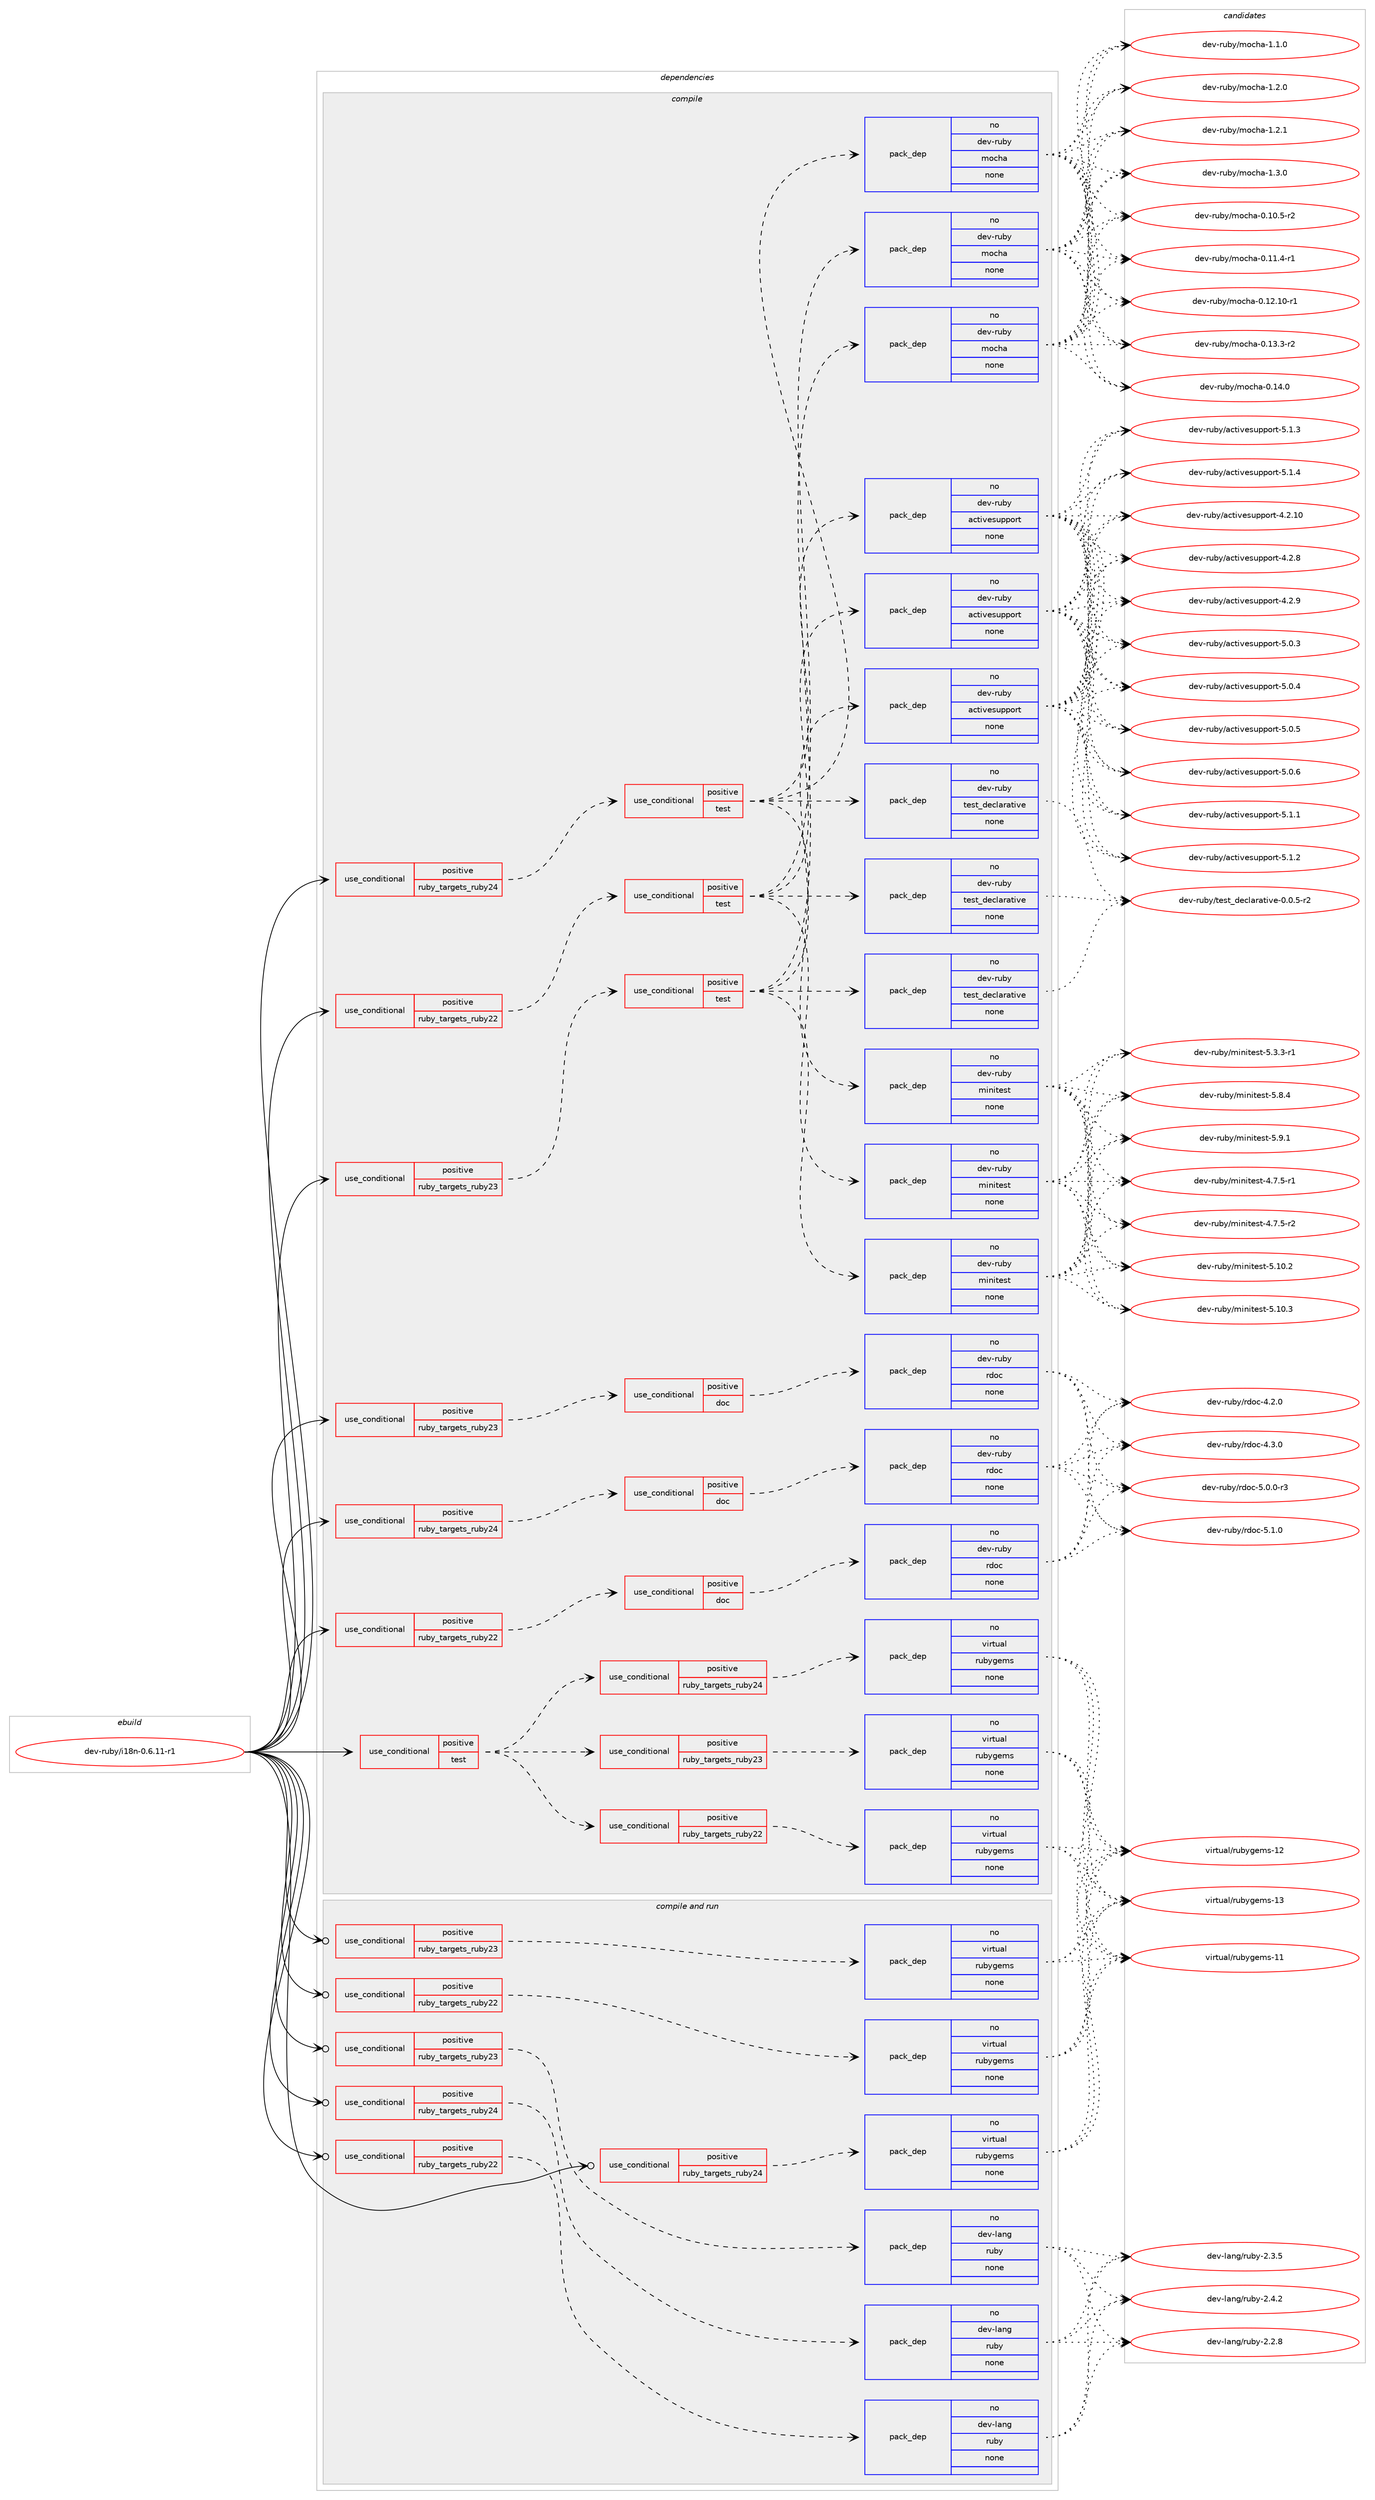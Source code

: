 digraph prolog {

# *************
# Graph options
# *************

newrank=true;
concentrate=true;
compound=true;
graph [rankdir=LR,fontname=Helvetica,fontsize=10,ranksep=1.5];#, ranksep=2.5, nodesep=0.2];
edge  [arrowhead=vee];
node  [fontname=Helvetica,fontsize=10];

# **********
# The ebuild
# **********

subgraph cluster_leftcol {
color=gray;
rank=same;
label=<<i>ebuild</i>>;
id [label="dev-ruby/i18n-0.6.11-r1", color=red, width=4, href="../dev-ruby/i18n-0.6.11-r1.svg"];
}

# ****************
# The dependencies
# ****************

subgraph cluster_midcol {
color=gray;
label=<<i>dependencies</i>>;
subgraph cluster_compile {
fillcolor="#eeeeee";
style=filled;
label=<<i>compile</i>>;
subgraph cond59373 {
dependency243201 [label=<<TABLE BORDER="0" CELLBORDER="1" CELLSPACING="0" CELLPADDING="4"><TR><TD ROWSPAN="3" CELLPADDING="10">use_conditional</TD></TR><TR><TD>positive</TD></TR><TR><TD>ruby_targets_ruby22</TD></TR></TABLE>>, shape=none, color=red];
subgraph cond59374 {
dependency243202 [label=<<TABLE BORDER="0" CELLBORDER="1" CELLSPACING="0" CELLPADDING="4"><TR><TD ROWSPAN="3" CELLPADDING="10">use_conditional</TD></TR><TR><TD>positive</TD></TR><TR><TD>doc</TD></TR></TABLE>>, shape=none, color=red];
subgraph pack179751 {
dependency243203 [label=<<TABLE BORDER="0" CELLBORDER="1" CELLSPACING="0" CELLPADDING="4" WIDTH="220"><TR><TD ROWSPAN="6" CELLPADDING="30">pack_dep</TD></TR><TR><TD WIDTH="110">no</TD></TR><TR><TD>dev-ruby</TD></TR><TR><TD>rdoc</TD></TR><TR><TD>none</TD></TR><TR><TD></TD></TR></TABLE>>, shape=none, color=blue];
}
dependency243202:e -> dependency243203:w [weight=20,style="dashed",arrowhead="vee"];
}
dependency243201:e -> dependency243202:w [weight=20,style="dashed",arrowhead="vee"];
}
id:e -> dependency243201:w [weight=20,style="solid",arrowhead="vee"];
subgraph cond59375 {
dependency243204 [label=<<TABLE BORDER="0" CELLBORDER="1" CELLSPACING="0" CELLPADDING="4"><TR><TD ROWSPAN="3" CELLPADDING="10">use_conditional</TD></TR><TR><TD>positive</TD></TR><TR><TD>ruby_targets_ruby22</TD></TR></TABLE>>, shape=none, color=red];
subgraph cond59376 {
dependency243205 [label=<<TABLE BORDER="0" CELLBORDER="1" CELLSPACING="0" CELLPADDING="4"><TR><TD ROWSPAN="3" CELLPADDING="10">use_conditional</TD></TR><TR><TD>positive</TD></TR><TR><TD>test</TD></TR></TABLE>>, shape=none, color=red];
subgraph pack179752 {
dependency243206 [label=<<TABLE BORDER="0" CELLBORDER="1" CELLSPACING="0" CELLPADDING="4" WIDTH="220"><TR><TD ROWSPAN="6" CELLPADDING="30">pack_dep</TD></TR><TR><TD WIDTH="110">no</TD></TR><TR><TD>dev-ruby</TD></TR><TR><TD>activesupport</TD></TR><TR><TD>none</TD></TR><TR><TD></TD></TR></TABLE>>, shape=none, color=blue];
}
dependency243205:e -> dependency243206:w [weight=20,style="dashed",arrowhead="vee"];
subgraph pack179753 {
dependency243207 [label=<<TABLE BORDER="0" CELLBORDER="1" CELLSPACING="0" CELLPADDING="4" WIDTH="220"><TR><TD ROWSPAN="6" CELLPADDING="30">pack_dep</TD></TR><TR><TD WIDTH="110">no</TD></TR><TR><TD>dev-ruby</TD></TR><TR><TD>mocha</TD></TR><TR><TD>none</TD></TR><TR><TD></TD></TR></TABLE>>, shape=none, color=blue];
}
dependency243205:e -> dependency243207:w [weight=20,style="dashed",arrowhead="vee"];
subgraph pack179754 {
dependency243208 [label=<<TABLE BORDER="0" CELLBORDER="1" CELLSPACING="0" CELLPADDING="4" WIDTH="220"><TR><TD ROWSPAN="6" CELLPADDING="30">pack_dep</TD></TR><TR><TD WIDTH="110">no</TD></TR><TR><TD>dev-ruby</TD></TR><TR><TD>test_declarative</TD></TR><TR><TD>none</TD></TR><TR><TD></TD></TR></TABLE>>, shape=none, color=blue];
}
dependency243205:e -> dependency243208:w [weight=20,style="dashed",arrowhead="vee"];
subgraph pack179755 {
dependency243209 [label=<<TABLE BORDER="0" CELLBORDER="1" CELLSPACING="0" CELLPADDING="4" WIDTH="220"><TR><TD ROWSPAN="6" CELLPADDING="30">pack_dep</TD></TR><TR><TD WIDTH="110">no</TD></TR><TR><TD>dev-ruby</TD></TR><TR><TD>minitest</TD></TR><TR><TD>none</TD></TR><TR><TD></TD></TR></TABLE>>, shape=none, color=blue];
}
dependency243205:e -> dependency243209:w [weight=20,style="dashed",arrowhead="vee"];
}
dependency243204:e -> dependency243205:w [weight=20,style="dashed",arrowhead="vee"];
}
id:e -> dependency243204:w [weight=20,style="solid",arrowhead="vee"];
subgraph cond59377 {
dependency243210 [label=<<TABLE BORDER="0" CELLBORDER="1" CELLSPACING="0" CELLPADDING="4"><TR><TD ROWSPAN="3" CELLPADDING="10">use_conditional</TD></TR><TR><TD>positive</TD></TR><TR><TD>ruby_targets_ruby23</TD></TR></TABLE>>, shape=none, color=red];
subgraph cond59378 {
dependency243211 [label=<<TABLE BORDER="0" CELLBORDER="1" CELLSPACING="0" CELLPADDING="4"><TR><TD ROWSPAN="3" CELLPADDING="10">use_conditional</TD></TR><TR><TD>positive</TD></TR><TR><TD>doc</TD></TR></TABLE>>, shape=none, color=red];
subgraph pack179756 {
dependency243212 [label=<<TABLE BORDER="0" CELLBORDER="1" CELLSPACING="0" CELLPADDING="4" WIDTH="220"><TR><TD ROWSPAN="6" CELLPADDING="30">pack_dep</TD></TR><TR><TD WIDTH="110">no</TD></TR><TR><TD>dev-ruby</TD></TR><TR><TD>rdoc</TD></TR><TR><TD>none</TD></TR><TR><TD></TD></TR></TABLE>>, shape=none, color=blue];
}
dependency243211:e -> dependency243212:w [weight=20,style="dashed",arrowhead="vee"];
}
dependency243210:e -> dependency243211:w [weight=20,style="dashed",arrowhead="vee"];
}
id:e -> dependency243210:w [weight=20,style="solid",arrowhead="vee"];
subgraph cond59379 {
dependency243213 [label=<<TABLE BORDER="0" CELLBORDER="1" CELLSPACING="0" CELLPADDING="4"><TR><TD ROWSPAN="3" CELLPADDING="10">use_conditional</TD></TR><TR><TD>positive</TD></TR><TR><TD>ruby_targets_ruby23</TD></TR></TABLE>>, shape=none, color=red];
subgraph cond59380 {
dependency243214 [label=<<TABLE BORDER="0" CELLBORDER="1" CELLSPACING="0" CELLPADDING="4"><TR><TD ROWSPAN="3" CELLPADDING="10">use_conditional</TD></TR><TR><TD>positive</TD></TR><TR><TD>test</TD></TR></TABLE>>, shape=none, color=red];
subgraph pack179757 {
dependency243215 [label=<<TABLE BORDER="0" CELLBORDER="1" CELLSPACING="0" CELLPADDING="4" WIDTH="220"><TR><TD ROWSPAN="6" CELLPADDING="30">pack_dep</TD></TR><TR><TD WIDTH="110">no</TD></TR><TR><TD>dev-ruby</TD></TR><TR><TD>activesupport</TD></TR><TR><TD>none</TD></TR><TR><TD></TD></TR></TABLE>>, shape=none, color=blue];
}
dependency243214:e -> dependency243215:w [weight=20,style="dashed",arrowhead="vee"];
subgraph pack179758 {
dependency243216 [label=<<TABLE BORDER="0" CELLBORDER="1" CELLSPACING="0" CELLPADDING="4" WIDTH="220"><TR><TD ROWSPAN="6" CELLPADDING="30">pack_dep</TD></TR><TR><TD WIDTH="110">no</TD></TR><TR><TD>dev-ruby</TD></TR><TR><TD>mocha</TD></TR><TR><TD>none</TD></TR><TR><TD></TD></TR></TABLE>>, shape=none, color=blue];
}
dependency243214:e -> dependency243216:w [weight=20,style="dashed",arrowhead="vee"];
subgraph pack179759 {
dependency243217 [label=<<TABLE BORDER="0" CELLBORDER="1" CELLSPACING="0" CELLPADDING="4" WIDTH="220"><TR><TD ROWSPAN="6" CELLPADDING="30">pack_dep</TD></TR><TR><TD WIDTH="110">no</TD></TR><TR><TD>dev-ruby</TD></TR><TR><TD>test_declarative</TD></TR><TR><TD>none</TD></TR><TR><TD></TD></TR></TABLE>>, shape=none, color=blue];
}
dependency243214:e -> dependency243217:w [weight=20,style="dashed",arrowhead="vee"];
subgraph pack179760 {
dependency243218 [label=<<TABLE BORDER="0" CELLBORDER="1" CELLSPACING="0" CELLPADDING="4" WIDTH="220"><TR><TD ROWSPAN="6" CELLPADDING="30">pack_dep</TD></TR><TR><TD WIDTH="110">no</TD></TR><TR><TD>dev-ruby</TD></TR><TR><TD>minitest</TD></TR><TR><TD>none</TD></TR><TR><TD></TD></TR></TABLE>>, shape=none, color=blue];
}
dependency243214:e -> dependency243218:w [weight=20,style="dashed",arrowhead="vee"];
}
dependency243213:e -> dependency243214:w [weight=20,style="dashed",arrowhead="vee"];
}
id:e -> dependency243213:w [weight=20,style="solid",arrowhead="vee"];
subgraph cond59381 {
dependency243219 [label=<<TABLE BORDER="0" CELLBORDER="1" CELLSPACING="0" CELLPADDING="4"><TR><TD ROWSPAN="3" CELLPADDING="10">use_conditional</TD></TR><TR><TD>positive</TD></TR><TR><TD>ruby_targets_ruby24</TD></TR></TABLE>>, shape=none, color=red];
subgraph cond59382 {
dependency243220 [label=<<TABLE BORDER="0" CELLBORDER="1" CELLSPACING="0" CELLPADDING="4"><TR><TD ROWSPAN="3" CELLPADDING="10">use_conditional</TD></TR><TR><TD>positive</TD></TR><TR><TD>doc</TD></TR></TABLE>>, shape=none, color=red];
subgraph pack179761 {
dependency243221 [label=<<TABLE BORDER="0" CELLBORDER="1" CELLSPACING="0" CELLPADDING="4" WIDTH="220"><TR><TD ROWSPAN="6" CELLPADDING="30">pack_dep</TD></TR><TR><TD WIDTH="110">no</TD></TR><TR><TD>dev-ruby</TD></TR><TR><TD>rdoc</TD></TR><TR><TD>none</TD></TR><TR><TD></TD></TR></TABLE>>, shape=none, color=blue];
}
dependency243220:e -> dependency243221:w [weight=20,style="dashed",arrowhead="vee"];
}
dependency243219:e -> dependency243220:w [weight=20,style="dashed",arrowhead="vee"];
}
id:e -> dependency243219:w [weight=20,style="solid",arrowhead="vee"];
subgraph cond59383 {
dependency243222 [label=<<TABLE BORDER="0" CELLBORDER="1" CELLSPACING="0" CELLPADDING="4"><TR><TD ROWSPAN="3" CELLPADDING="10">use_conditional</TD></TR><TR><TD>positive</TD></TR><TR><TD>ruby_targets_ruby24</TD></TR></TABLE>>, shape=none, color=red];
subgraph cond59384 {
dependency243223 [label=<<TABLE BORDER="0" CELLBORDER="1" CELLSPACING="0" CELLPADDING="4"><TR><TD ROWSPAN="3" CELLPADDING="10">use_conditional</TD></TR><TR><TD>positive</TD></TR><TR><TD>test</TD></TR></TABLE>>, shape=none, color=red];
subgraph pack179762 {
dependency243224 [label=<<TABLE BORDER="0" CELLBORDER="1" CELLSPACING="0" CELLPADDING="4" WIDTH="220"><TR><TD ROWSPAN="6" CELLPADDING="30">pack_dep</TD></TR><TR><TD WIDTH="110">no</TD></TR><TR><TD>dev-ruby</TD></TR><TR><TD>activesupport</TD></TR><TR><TD>none</TD></TR><TR><TD></TD></TR></TABLE>>, shape=none, color=blue];
}
dependency243223:e -> dependency243224:w [weight=20,style="dashed",arrowhead="vee"];
subgraph pack179763 {
dependency243225 [label=<<TABLE BORDER="0" CELLBORDER="1" CELLSPACING="0" CELLPADDING="4" WIDTH="220"><TR><TD ROWSPAN="6" CELLPADDING="30">pack_dep</TD></TR><TR><TD WIDTH="110">no</TD></TR><TR><TD>dev-ruby</TD></TR><TR><TD>mocha</TD></TR><TR><TD>none</TD></TR><TR><TD></TD></TR></TABLE>>, shape=none, color=blue];
}
dependency243223:e -> dependency243225:w [weight=20,style="dashed",arrowhead="vee"];
subgraph pack179764 {
dependency243226 [label=<<TABLE BORDER="0" CELLBORDER="1" CELLSPACING="0" CELLPADDING="4" WIDTH="220"><TR><TD ROWSPAN="6" CELLPADDING="30">pack_dep</TD></TR><TR><TD WIDTH="110">no</TD></TR><TR><TD>dev-ruby</TD></TR><TR><TD>test_declarative</TD></TR><TR><TD>none</TD></TR><TR><TD></TD></TR></TABLE>>, shape=none, color=blue];
}
dependency243223:e -> dependency243226:w [weight=20,style="dashed",arrowhead="vee"];
subgraph pack179765 {
dependency243227 [label=<<TABLE BORDER="0" CELLBORDER="1" CELLSPACING="0" CELLPADDING="4" WIDTH="220"><TR><TD ROWSPAN="6" CELLPADDING="30">pack_dep</TD></TR><TR><TD WIDTH="110">no</TD></TR><TR><TD>dev-ruby</TD></TR><TR><TD>minitest</TD></TR><TR><TD>none</TD></TR><TR><TD></TD></TR></TABLE>>, shape=none, color=blue];
}
dependency243223:e -> dependency243227:w [weight=20,style="dashed",arrowhead="vee"];
}
dependency243222:e -> dependency243223:w [weight=20,style="dashed",arrowhead="vee"];
}
id:e -> dependency243222:w [weight=20,style="solid",arrowhead="vee"];
subgraph cond59385 {
dependency243228 [label=<<TABLE BORDER="0" CELLBORDER="1" CELLSPACING="0" CELLPADDING="4"><TR><TD ROWSPAN="3" CELLPADDING="10">use_conditional</TD></TR><TR><TD>positive</TD></TR><TR><TD>test</TD></TR></TABLE>>, shape=none, color=red];
subgraph cond59386 {
dependency243229 [label=<<TABLE BORDER="0" CELLBORDER="1" CELLSPACING="0" CELLPADDING="4"><TR><TD ROWSPAN="3" CELLPADDING="10">use_conditional</TD></TR><TR><TD>positive</TD></TR><TR><TD>ruby_targets_ruby22</TD></TR></TABLE>>, shape=none, color=red];
subgraph pack179766 {
dependency243230 [label=<<TABLE BORDER="0" CELLBORDER="1" CELLSPACING="0" CELLPADDING="4" WIDTH="220"><TR><TD ROWSPAN="6" CELLPADDING="30">pack_dep</TD></TR><TR><TD WIDTH="110">no</TD></TR><TR><TD>virtual</TD></TR><TR><TD>rubygems</TD></TR><TR><TD>none</TD></TR><TR><TD></TD></TR></TABLE>>, shape=none, color=blue];
}
dependency243229:e -> dependency243230:w [weight=20,style="dashed",arrowhead="vee"];
}
dependency243228:e -> dependency243229:w [weight=20,style="dashed",arrowhead="vee"];
subgraph cond59387 {
dependency243231 [label=<<TABLE BORDER="0" CELLBORDER="1" CELLSPACING="0" CELLPADDING="4"><TR><TD ROWSPAN="3" CELLPADDING="10">use_conditional</TD></TR><TR><TD>positive</TD></TR><TR><TD>ruby_targets_ruby23</TD></TR></TABLE>>, shape=none, color=red];
subgraph pack179767 {
dependency243232 [label=<<TABLE BORDER="0" CELLBORDER="1" CELLSPACING="0" CELLPADDING="4" WIDTH="220"><TR><TD ROWSPAN="6" CELLPADDING="30">pack_dep</TD></TR><TR><TD WIDTH="110">no</TD></TR><TR><TD>virtual</TD></TR><TR><TD>rubygems</TD></TR><TR><TD>none</TD></TR><TR><TD></TD></TR></TABLE>>, shape=none, color=blue];
}
dependency243231:e -> dependency243232:w [weight=20,style="dashed",arrowhead="vee"];
}
dependency243228:e -> dependency243231:w [weight=20,style="dashed",arrowhead="vee"];
subgraph cond59388 {
dependency243233 [label=<<TABLE BORDER="0" CELLBORDER="1" CELLSPACING="0" CELLPADDING="4"><TR><TD ROWSPAN="3" CELLPADDING="10">use_conditional</TD></TR><TR><TD>positive</TD></TR><TR><TD>ruby_targets_ruby24</TD></TR></TABLE>>, shape=none, color=red];
subgraph pack179768 {
dependency243234 [label=<<TABLE BORDER="0" CELLBORDER="1" CELLSPACING="0" CELLPADDING="4" WIDTH="220"><TR><TD ROWSPAN="6" CELLPADDING="30">pack_dep</TD></TR><TR><TD WIDTH="110">no</TD></TR><TR><TD>virtual</TD></TR><TR><TD>rubygems</TD></TR><TR><TD>none</TD></TR><TR><TD></TD></TR></TABLE>>, shape=none, color=blue];
}
dependency243233:e -> dependency243234:w [weight=20,style="dashed",arrowhead="vee"];
}
dependency243228:e -> dependency243233:w [weight=20,style="dashed",arrowhead="vee"];
}
id:e -> dependency243228:w [weight=20,style="solid",arrowhead="vee"];
}
subgraph cluster_compileandrun {
fillcolor="#eeeeee";
style=filled;
label=<<i>compile and run</i>>;
subgraph cond59389 {
dependency243235 [label=<<TABLE BORDER="0" CELLBORDER="1" CELLSPACING="0" CELLPADDING="4"><TR><TD ROWSPAN="3" CELLPADDING="10">use_conditional</TD></TR><TR><TD>positive</TD></TR><TR><TD>ruby_targets_ruby22</TD></TR></TABLE>>, shape=none, color=red];
subgraph pack179769 {
dependency243236 [label=<<TABLE BORDER="0" CELLBORDER="1" CELLSPACING="0" CELLPADDING="4" WIDTH="220"><TR><TD ROWSPAN="6" CELLPADDING="30">pack_dep</TD></TR><TR><TD WIDTH="110">no</TD></TR><TR><TD>dev-lang</TD></TR><TR><TD>ruby</TD></TR><TR><TD>none</TD></TR><TR><TD></TD></TR></TABLE>>, shape=none, color=blue];
}
dependency243235:e -> dependency243236:w [weight=20,style="dashed",arrowhead="vee"];
}
id:e -> dependency243235:w [weight=20,style="solid",arrowhead="odotvee"];
subgraph cond59390 {
dependency243237 [label=<<TABLE BORDER="0" CELLBORDER="1" CELLSPACING="0" CELLPADDING="4"><TR><TD ROWSPAN="3" CELLPADDING="10">use_conditional</TD></TR><TR><TD>positive</TD></TR><TR><TD>ruby_targets_ruby22</TD></TR></TABLE>>, shape=none, color=red];
subgraph pack179770 {
dependency243238 [label=<<TABLE BORDER="0" CELLBORDER="1" CELLSPACING="0" CELLPADDING="4" WIDTH="220"><TR><TD ROWSPAN="6" CELLPADDING="30">pack_dep</TD></TR><TR><TD WIDTH="110">no</TD></TR><TR><TD>virtual</TD></TR><TR><TD>rubygems</TD></TR><TR><TD>none</TD></TR><TR><TD></TD></TR></TABLE>>, shape=none, color=blue];
}
dependency243237:e -> dependency243238:w [weight=20,style="dashed",arrowhead="vee"];
}
id:e -> dependency243237:w [weight=20,style="solid",arrowhead="odotvee"];
subgraph cond59391 {
dependency243239 [label=<<TABLE BORDER="0" CELLBORDER="1" CELLSPACING="0" CELLPADDING="4"><TR><TD ROWSPAN="3" CELLPADDING="10">use_conditional</TD></TR><TR><TD>positive</TD></TR><TR><TD>ruby_targets_ruby23</TD></TR></TABLE>>, shape=none, color=red];
subgraph pack179771 {
dependency243240 [label=<<TABLE BORDER="0" CELLBORDER="1" CELLSPACING="0" CELLPADDING="4" WIDTH="220"><TR><TD ROWSPAN="6" CELLPADDING="30">pack_dep</TD></TR><TR><TD WIDTH="110">no</TD></TR><TR><TD>dev-lang</TD></TR><TR><TD>ruby</TD></TR><TR><TD>none</TD></TR><TR><TD></TD></TR></TABLE>>, shape=none, color=blue];
}
dependency243239:e -> dependency243240:w [weight=20,style="dashed",arrowhead="vee"];
}
id:e -> dependency243239:w [weight=20,style="solid",arrowhead="odotvee"];
subgraph cond59392 {
dependency243241 [label=<<TABLE BORDER="0" CELLBORDER="1" CELLSPACING="0" CELLPADDING="4"><TR><TD ROWSPAN="3" CELLPADDING="10">use_conditional</TD></TR><TR><TD>positive</TD></TR><TR><TD>ruby_targets_ruby23</TD></TR></TABLE>>, shape=none, color=red];
subgraph pack179772 {
dependency243242 [label=<<TABLE BORDER="0" CELLBORDER="1" CELLSPACING="0" CELLPADDING="4" WIDTH="220"><TR><TD ROWSPAN="6" CELLPADDING="30">pack_dep</TD></TR><TR><TD WIDTH="110">no</TD></TR><TR><TD>virtual</TD></TR><TR><TD>rubygems</TD></TR><TR><TD>none</TD></TR><TR><TD></TD></TR></TABLE>>, shape=none, color=blue];
}
dependency243241:e -> dependency243242:w [weight=20,style="dashed",arrowhead="vee"];
}
id:e -> dependency243241:w [weight=20,style="solid",arrowhead="odotvee"];
subgraph cond59393 {
dependency243243 [label=<<TABLE BORDER="0" CELLBORDER="1" CELLSPACING="0" CELLPADDING="4"><TR><TD ROWSPAN="3" CELLPADDING="10">use_conditional</TD></TR><TR><TD>positive</TD></TR><TR><TD>ruby_targets_ruby24</TD></TR></TABLE>>, shape=none, color=red];
subgraph pack179773 {
dependency243244 [label=<<TABLE BORDER="0" CELLBORDER="1" CELLSPACING="0" CELLPADDING="4" WIDTH="220"><TR><TD ROWSPAN="6" CELLPADDING="30">pack_dep</TD></TR><TR><TD WIDTH="110">no</TD></TR><TR><TD>dev-lang</TD></TR><TR><TD>ruby</TD></TR><TR><TD>none</TD></TR><TR><TD></TD></TR></TABLE>>, shape=none, color=blue];
}
dependency243243:e -> dependency243244:w [weight=20,style="dashed",arrowhead="vee"];
}
id:e -> dependency243243:w [weight=20,style="solid",arrowhead="odotvee"];
subgraph cond59394 {
dependency243245 [label=<<TABLE BORDER="0" CELLBORDER="1" CELLSPACING="0" CELLPADDING="4"><TR><TD ROWSPAN="3" CELLPADDING="10">use_conditional</TD></TR><TR><TD>positive</TD></TR><TR><TD>ruby_targets_ruby24</TD></TR></TABLE>>, shape=none, color=red];
subgraph pack179774 {
dependency243246 [label=<<TABLE BORDER="0" CELLBORDER="1" CELLSPACING="0" CELLPADDING="4" WIDTH="220"><TR><TD ROWSPAN="6" CELLPADDING="30">pack_dep</TD></TR><TR><TD WIDTH="110">no</TD></TR><TR><TD>virtual</TD></TR><TR><TD>rubygems</TD></TR><TR><TD>none</TD></TR><TR><TD></TD></TR></TABLE>>, shape=none, color=blue];
}
dependency243245:e -> dependency243246:w [weight=20,style="dashed",arrowhead="vee"];
}
id:e -> dependency243245:w [weight=20,style="solid",arrowhead="odotvee"];
}
subgraph cluster_run {
fillcolor="#eeeeee";
style=filled;
label=<<i>run</i>>;
}
}

# **************
# The candidates
# **************

subgraph cluster_choices {
rank=same;
color=gray;
label=<<i>candidates</i>>;

subgraph choice179751 {
color=black;
nodesep=1;
choice10010111845114117981214711410011199455246504648 [label="dev-ruby/rdoc-4.2.0", color=red, width=4,href="../dev-ruby/rdoc-4.2.0.svg"];
choice10010111845114117981214711410011199455246514648 [label="dev-ruby/rdoc-4.3.0", color=red, width=4,href="../dev-ruby/rdoc-4.3.0.svg"];
choice100101118451141179812147114100111994553464846484511451 [label="dev-ruby/rdoc-5.0.0-r3", color=red, width=4,href="../dev-ruby/rdoc-5.0.0-r3.svg"];
choice10010111845114117981214711410011199455346494648 [label="dev-ruby/rdoc-5.1.0", color=red, width=4,href="../dev-ruby/rdoc-5.1.0.svg"];
dependency243203:e -> choice10010111845114117981214711410011199455246504648:w [style=dotted,weight="100"];
dependency243203:e -> choice10010111845114117981214711410011199455246514648:w [style=dotted,weight="100"];
dependency243203:e -> choice100101118451141179812147114100111994553464846484511451:w [style=dotted,weight="100"];
dependency243203:e -> choice10010111845114117981214711410011199455346494648:w [style=dotted,weight="100"];
}
subgraph choice179752 {
color=black;
nodesep=1;
choice100101118451141179812147979911610511810111511711211211111411645524650464948 [label="dev-ruby/activesupport-4.2.10", color=red, width=4,href="../dev-ruby/activesupport-4.2.10.svg"];
choice1001011184511411798121479799116105118101115117112112111114116455246504656 [label="dev-ruby/activesupport-4.2.8", color=red, width=4,href="../dev-ruby/activesupport-4.2.8.svg"];
choice1001011184511411798121479799116105118101115117112112111114116455246504657 [label="dev-ruby/activesupport-4.2.9", color=red, width=4,href="../dev-ruby/activesupport-4.2.9.svg"];
choice1001011184511411798121479799116105118101115117112112111114116455346484651 [label="dev-ruby/activesupport-5.0.3", color=red, width=4,href="../dev-ruby/activesupport-5.0.3.svg"];
choice1001011184511411798121479799116105118101115117112112111114116455346484652 [label="dev-ruby/activesupport-5.0.4", color=red, width=4,href="../dev-ruby/activesupport-5.0.4.svg"];
choice1001011184511411798121479799116105118101115117112112111114116455346484653 [label="dev-ruby/activesupport-5.0.5", color=red, width=4,href="../dev-ruby/activesupport-5.0.5.svg"];
choice1001011184511411798121479799116105118101115117112112111114116455346484654 [label="dev-ruby/activesupport-5.0.6", color=red, width=4,href="../dev-ruby/activesupport-5.0.6.svg"];
choice1001011184511411798121479799116105118101115117112112111114116455346494649 [label="dev-ruby/activesupport-5.1.1", color=red, width=4,href="../dev-ruby/activesupport-5.1.1.svg"];
choice1001011184511411798121479799116105118101115117112112111114116455346494650 [label="dev-ruby/activesupport-5.1.2", color=red, width=4,href="../dev-ruby/activesupport-5.1.2.svg"];
choice1001011184511411798121479799116105118101115117112112111114116455346494651 [label="dev-ruby/activesupport-5.1.3", color=red, width=4,href="../dev-ruby/activesupport-5.1.3.svg"];
choice1001011184511411798121479799116105118101115117112112111114116455346494652 [label="dev-ruby/activesupport-5.1.4", color=red, width=4,href="../dev-ruby/activesupport-5.1.4.svg"];
dependency243206:e -> choice100101118451141179812147979911610511810111511711211211111411645524650464948:w [style=dotted,weight="100"];
dependency243206:e -> choice1001011184511411798121479799116105118101115117112112111114116455246504656:w [style=dotted,weight="100"];
dependency243206:e -> choice1001011184511411798121479799116105118101115117112112111114116455246504657:w [style=dotted,weight="100"];
dependency243206:e -> choice1001011184511411798121479799116105118101115117112112111114116455346484651:w [style=dotted,weight="100"];
dependency243206:e -> choice1001011184511411798121479799116105118101115117112112111114116455346484652:w [style=dotted,weight="100"];
dependency243206:e -> choice1001011184511411798121479799116105118101115117112112111114116455346484653:w [style=dotted,weight="100"];
dependency243206:e -> choice1001011184511411798121479799116105118101115117112112111114116455346484654:w [style=dotted,weight="100"];
dependency243206:e -> choice1001011184511411798121479799116105118101115117112112111114116455346494649:w [style=dotted,weight="100"];
dependency243206:e -> choice1001011184511411798121479799116105118101115117112112111114116455346494650:w [style=dotted,weight="100"];
dependency243206:e -> choice1001011184511411798121479799116105118101115117112112111114116455346494651:w [style=dotted,weight="100"];
dependency243206:e -> choice1001011184511411798121479799116105118101115117112112111114116455346494652:w [style=dotted,weight="100"];
}
subgraph choice179753 {
color=black;
nodesep=1;
choice1001011184511411798121471091119910497454846494846534511450 [label="dev-ruby/mocha-0.10.5-r2", color=red, width=4,href="../dev-ruby/mocha-0.10.5-r2.svg"];
choice1001011184511411798121471091119910497454846494946524511449 [label="dev-ruby/mocha-0.11.4-r1", color=red, width=4,href="../dev-ruby/mocha-0.11.4-r1.svg"];
choice100101118451141179812147109111991049745484649504649484511449 [label="dev-ruby/mocha-0.12.10-r1", color=red, width=4,href="../dev-ruby/mocha-0.12.10-r1.svg"];
choice1001011184511411798121471091119910497454846495146514511450 [label="dev-ruby/mocha-0.13.3-r2", color=red, width=4,href="../dev-ruby/mocha-0.13.3-r2.svg"];
choice100101118451141179812147109111991049745484649524648 [label="dev-ruby/mocha-0.14.0", color=red, width=4,href="../dev-ruby/mocha-0.14.0.svg"];
choice1001011184511411798121471091119910497454946494648 [label="dev-ruby/mocha-1.1.0", color=red, width=4,href="../dev-ruby/mocha-1.1.0.svg"];
choice1001011184511411798121471091119910497454946504648 [label="dev-ruby/mocha-1.2.0", color=red, width=4,href="../dev-ruby/mocha-1.2.0.svg"];
choice1001011184511411798121471091119910497454946504649 [label="dev-ruby/mocha-1.2.1", color=red, width=4,href="../dev-ruby/mocha-1.2.1.svg"];
choice1001011184511411798121471091119910497454946514648 [label="dev-ruby/mocha-1.3.0", color=red, width=4,href="../dev-ruby/mocha-1.3.0.svg"];
dependency243207:e -> choice1001011184511411798121471091119910497454846494846534511450:w [style=dotted,weight="100"];
dependency243207:e -> choice1001011184511411798121471091119910497454846494946524511449:w [style=dotted,weight="100"];
dependency243207:e -> choice100101118451141179812147109111991049745484649504649484511449:w [style=dotted,weight="100"];
dependency243207:e -> choice1001011184511411798121471091119910497454846495146514511450:w [style=dotted,weight="100"];
dependency243207:e -> choice100101118451141179812147109111991049745484649524648:w [style=dotted,weight="100"];
dependency243207:e -> choice1001011184511411798121471091119910497454946494648:w [style=dotted,weight="100"];
dependency243207:e -> choice1001011184511411798121471091119910497454946504648:w [style=dotted,weight="100"];
dependency243207:e -> choice1001011184511411798121471091119910497454946504649:w [style=dotted,weight="100"];
dependency243207:e -> choice1001011184511411798121471091119910497454946514648:w [style=dotted,weight="100"];
}
subgraph choice179754 {
color=black;
nodesep=1;
choice100101118451141179812147116101115116951001019910897114971161051181014548464846534511450 [label="dev-ruby/test_declarative-0.0.5-r2", color=red, width=4,href="../dev-ruby/test_declarative-0.0.5-r2.svg"];
dependency243208:e -> choice100101118451141179812147116101115116951001019910897114971161051181014548464846534511450:w [style=dotted,weight="100"];
}
subgraph choice179755 {
color=black;
nodesep=1;
choice1001011184511411798121471091051101051161011151164552465546534511449 [label="dev-ruby/minitest-4.7.5-r1", color=red, width=4,href="../dev-ruby/minitest-4.7.5-r1.svg"];
choice1001011184511411798121471091051101051161011151164552465546534511450 [label="dev-ruby/minitest-4.7.5-r2", color=red, width=4,href="../dev-ruby/minitest-4.7.5-r2.svg"];
choice10010111845114117981214710910511010511610111511645534649484650 [label="dev-ruby/minitest-5.10.2", color=red, width=4,href="../dev-ruby/minitest-5.10.2.svg"];
choice10010111845114117981214710910511010511610111511645534649484651 [label="dev-ruby/minitest-5.10.3", color=red, width=4,href="../dev-ruby/minitest-5.10.3.svg"];
choice1001011184511411798121471091051101051161011151164553465146514511449 [label="dev-ruby/minitest-5.3.3-r1", color=red, width=4,href="../dev-ruby/minitest-5.3.3-r1.svg"];
choice100101118451141179812147109105110105116101115116455346564652 [label="dev-ruby/minitest-5.8.4", color=red, width=4,href="../dev-ruby/minitest-5.8.4.svg"];
choice100101118451141179812147109105110105116101115116455346574649 [label="dev-ruby/minitest-5.9.1", color=red, width=4,href="../dev-ruby/minitest-5.9.1.svg"];
dependency243209:e -> choice1001011184511411798121471091051101051161011151164552465546534511449:w [style=dotted,weight="100"];
dependency243209:e -> choice1001011184511411798121471091051101051161011151164552465546534511450:w [style=dotted,weight="100"];
dependency243209:e -> choice10010111845114117981214710910511010511610111511645534649484650:w [style=dotted,weight="100"];
dependency243209:e -> choice10010111845114117981214710910511010511610111511645534649484651:w [style=dotted,weight="100"];
dependency243209:e -> choice1001011184511411798121471091051101051161011151164553465146514511449:w [style=dotted,weight="100"];
dependency243209:e -> choice100101118451141179812147109105110105116101115116455346564652:w [style=dotted,weight="100"];
dependency243209:e -> choice100101118451141179812147109105110105116101115116455346574649:w [style=dotted,weight="100"];
}
subgraph choice179756 {
color=black;
nodesep=1;
choice10010111845114117981214711410011199455246504648 [label="dev-ruby/rdoc-4.2.0", color=red, width=4,href="../dev-ruby/rdoc-4.2.0.svg"];
choice10010111845114117981214711410011199455246514648 [label="dev-ruby/rdoc-4.3.0", color=red, width=4,href="../dev-ruby/rdoc-4.3.0.svg"];
choice100101118451141179812147114100111994553464846484511451 [label="dev-ruby/rdoc-5.0.0-r3", color=red, width=4,href="../dev-ruby/rdoc-5.0.0-r3.svg"];
choice10010111845114117981214711410011199455346494648 [label="dev-ruby/rdoc-5.1.0", color=red, width=4,href="../dev-ruby/rdoc-5.1.0.svg"];
dependency243212:e -> choice10010111845114117981214711410011199455246504648:w [style=dotted,weight="100"];
dependency243212:e -> choice10010111845114117981214711410011199455246514648:w [style=dotted,weight="100"];
dependency243212:e -> choice100101118451141179812147114100111994553464846484511451:w [style=dotted,weight="100"];
dependency243212:e -> choice10010111845114117981214711410011199455346494648:w [style=dotted,weight="100"];
}
subgraph choice179757 {
color=black;
nodesep=1;
choice100101118451141179812147979911610511810111511711211211111411645524650464948 [label="dev-ruby/activesupport-4.2.10", color=red, width=4,href="../dev-ruby/activesupport-4.2.10.svg"];
choice1001011184511411798121479799116105118101115117112112111114116455246504656 [label="dev-ruby/activesupport-4.2.8", color=red, width=4,href="../dev-ruby/activesupport-4.2.8.svg"];
choice1001011184511411798121479799116105118101115117112112111114116455246504657 [label="dev-ruby/activesupport-4.2.9", color=red, width=4,href="../dev-ruby/activesupport-4.2.9.svg"];
choice1001011184511411798121479799116105118101115117112112111114116455346484651 [label="dev-ruby/activesupport-5.0.3", color=red, width=4,href="../dev-ruby/activesupport-5.0.3.svg"];
choice1001011184511411798121479799116105118101115117112112111114116455346484652 [label="dev-ruby/activesupport-5.0.4", color=red, width=4,href="../dev-ruby/activesupport-5.0.4.svg"];
choice1001011184511411798121479799116105118101115117112112111114116455346484653 [label="dev-ruby/activesupport-5.0.5", color=red, width=4,href="../dev-ruby/activesupport-5.0.5.svg"];
choice1001011184511411798121479799116105118101115117112112111114116455346484654 [label="dev-ruby/activesupport-5.0.6", color=red, width=4,href="../dev-ruby/activesupport-5.0.6.svg"];
choice1001011184511411798121479799116105118101115117112112111114116455346494649 [label="dev-ruby/activesupport-5.1.1", color=red, width=4,href="../dev-ruby/activesupport-5.1.1.svg"];
choice1001011184511411798121479799116105118101115117112112111114116455346494650 [label="dev-ruby/activesupport-5.1.2", color=red, width=4,href="../dev-ruby/activesupport-5.1.2.svg"];
choice1001011184511411798121479799116105118101115117112112111114116455346494651 [label="dev-ruby/activesupport-5.1.3", color=red, width=4,href="../dev-ruby/activesupport-5.1.3.svg"];
choice1001011184511411798121479799116105118101115117112112111114116455346494652 [label="dev-ruby/activesupport-5.1.4", color=red, width=4,href="../dev-ruby/activesupport-5.1.4.svg"];
dependency243215:e -> choice100101118451141179812147979911610511810111511711211211111411645524650464948:w [style=dotted,weight="100"];
dependency243215:e -> choice1001011184511411798121479799116105118101115117112112111114116455246504656:w [style=dotted,weight="100"];
dependency243215:e -> choice1001011184511411798121479799116105118101115117112112111114116455246504657:w [style=dotted,weight="100"];
dependency243215:e -> choice1001011184511411798121479799116105118101115117112112111114116455346484651:w [style=dotted,weight="100"];
dependency243215:e -> choice1001011184511411798121479799116105118101115117112112111114116455346484652:w [style=dotted,weight="100"];
dependency243215:e -> choice1001011184511411798121479799116105118101115117112112111114116455346484653:w [style=dotted,weight="100"];
dependency243215:e -> choice1001011184511411798121479799116105118101115117112112111114116455346484654:w [style=dotted,weight="100"];
dependency243215:e -> choice1001011184511411798121479799116105118101115117112112111114116455346494649:w [style=dotted,weight="100"];
dependency243215:e -> choice1001011184511411798121479799116105118101115117112112111114116455346494650:w [style=dotted,weight="100"];
dependency243215:e -> choice1001011184511411798121479799116105118101115117112112111114116455346494651:w [style=dotted,weight="100"];
dependency243215:e -> choice1001011184511411798121479799116105118101115117112112111114116455346494652:w [style=dotted,weight="100"];
}
subgraph choice179758 {
color=black;
nodesep=1;
choice1001011184511411798121471091119910497454846494846534511450 [label="dev-ruby/mocha-0.10.5-r2", color=red, width=4,href="../dev-ruby/mocha-0.10.5-r2.svg"];
choice1001011184511411798121471091119910497454846494946524511449 [label="dev-ruby/mocha-0.11.4-r1", color=red, width=4,href="../dev-ruby/mocha-0.11.4-r1.svg"];
choice100101118451141179812147109111991049745484649504649484511449 [label="dev-ruby/mocha-0.12.10-r1", color=red, width=4,href="../dev-ruby/mocha-0.12.10-r1.svg"];
choice1001011184511411798121471091119910497454846495146514511450 [label="dev-ruby/mocha-0.13.3-r2", color=red, width=4,href="../dev-ruby/mocha-0.13.3-r2.svg"];
choice100101118451141179812147109111991049745484649524648 [label="dev-ruby/mocha-0.14.0", color=red, width=4,href="../dev-ruby/mocha-0.14.0.svg"];
choice1001011184511411798121471091119910497454946494648 [label="dev-ruby/mocha-1.1.0", color=red, width=4,href="../dev-ruby/mocha-1.1.0.svg"];
choice1001011184511411798121471091119910497454946504648 [label="dev-ruby/mocha-1.2.0", color=red, width=4,href="../dev-ruby/mocha-1.2.0.svg"];
choice1001011184511411798121471091119910497454946504649 [label="dev-ruby/mocha-1.2.1", color=red, width=4,href="../dev-ruby/mocha-1.2.1.svg"];
choice1001011184511411798121471091119910497454946514648 [label="dev-ruby/mocha-1.3.0", color=red, width=4,href="../dev-ruby/mocha-1.3.0.svg"];
dependency243216:e -> choice1001011184511411798121471091119910497454846494846534511450:w [style=dotted,weight="100"];
dependency243216:e -> choice1001011184511411798121471091119910497454846494946524511449:w [style=dotted,weight="100"];
dependency243216:e -> choice100101118451141179812147109111991049745484649504649484511449:w [style=dotted,weight="100"];
dependency243216:e -> choice1001011184511411798121471091119910497454846495146514511450:w [style=dotted,weight="100"];
dependency243216:e -> choice100101118451141179812147109111991049745484649524648:w [style=dotted,weight="100"];
dependency243216:e -> choice1001011184511411798121471091119910497454946494648:w [style=dotted,weight="100"];
dependency243216:e -> choice1001011184511411798121471091119910497454946504648:w [style=dotted,weight="100"];
dependency243216:e -> choice1001011184511411798121471091119910497454946504649:w [style=dotted,weight="100"];
dependency243216:e -> choice1001011184511411798121471091119910497454946514648:w [style=dotted,weight="100"];
}
subgraph choice179759 {
color=black;
nodesep=1;
choice100101118451141179812147116101115116951001019910897114971161051181014548464846534511450 [label="dev-ruby/test_declarative-0.0.5-r2", color=red, width=4,href="../dev-ruby/test_declarative-0.0.5-r2.svg"];
dependency243217:e -> choice100101118451141179812147116101115116951001019910897114971161051181014548464846534511450:w [style=dotted,weight="100"];
}
subgraph choice179760 {
color=black;
nodesep=1;
choice1001011184511411798121471091051101051161011151164552465546534511449 [label="dev-ruby/minitest-4.7.5-r1", color=red, width=4,href="../dev-ruby/minitest-4.7.5-r1.svg"];
choice1001011184511411798121471091051101051161011151164552465546534511450 [label="dev-ruby/minitest-4.7.5-r2", color=red, width=4,href="../dev-ruby/minitest-4.7.5-r2.svg"];
choice10010111845114117981214710910511010511610111511645534649484650 [label="dev-ruby/minitest-5.10.2", color=red, width=4,href="../dev-ruby/minitest-5.10.2.svg"];
choice10010111845114117981214710910511010511610111511645534649484651 [label="dev-ruby/minitest-5.10.3", color=red, width=4,href="../dev-ruby/minitest-5.10.3.svg"];
choice1001011184511411798121471091051101051161011151164553465146514511449 [label="dev-ruby/minitest-5.3.3-r1", color=red, width=4,href="../dev-ruby/minitest-5.3.3-r1.svg"];
choice100101118451141179812147109105110105116101115116455346564652 [label="dev-ruby/minitest-5.8.4", color=red, width=4,href="../dev-ruby/minitest-5.8.4.svg"];
choice100101118451141179812147109105110105116101115116455346574649 [label="dev-ruby/minitest-5.9.1", color=red, width=4,href="../dev-ruby/minitest-5.9.1.svg"];
dependency243218:e -> choice1001011184511411798121471091051101051161011151164552465546534511449:w [style=dotted,weight="100"];
dependency243218:e -> choice1001011184511411798121471091051101051161011151164552465546534511450:w [style=dotted,weight="100"];
dependency243218:e -> choice10010111845114117981214710910511010511610111511645534649484650:w [style=dotted,weight="100"];
dependency243218:e -> choice10010111845114117981214710910511010511610111511645534649484651:w [style=dotted,weight="100"];
dependency243218:e -> choice1001011184511411798121471091051101051161011151164553465146514511449:w [style=dotted,weight="100"];
dependency243218:e -> choice100101118451141179812147109105110105116101115116455346564652:w [style=dotted,weight="100"];
dependency243218:e -> choice100101118451141179812147109105110105116101115116455346574649:w [style=dotted,weight="100"];
}
subgraph choice179761 {
color=black;
nodesep=1;
choice10010111845114117981214711410011199455246504648 [label="dev-ruby/rdoc-4.2.0", color=red, width=4,href="../dev-ruby/rdoc-4.2.0.svg"];
choice10010111845114117981214711410011199455246514648 [label="dev-ruby/rdoc-4.3.0", color=red, width=4,href="../dev-ruby/rdoc-4.3.0.svg"];
choice100101118451141179812147114100111994553464846484511451 [label="dev-ruby/rdoc-5.0.0-r3", color=red, width=4,href="../dev-ruby/rdoc-5.0.0-r3.svg"];
choice10010111845114117981214711410011199455346494648 [label="dev-ruby/rdoc-5.1.0", color=red, width=4,href="../dev-ruby/rdoc-5.1.0.svg"];
dependency243221:e -> choice10010111845114117981214711410011199455246504648:w [style=dotted,weight="100"];
dependency243221:e -> choice10010111845114117981214711410011199455246514648:w [style=dotted,weight="100"];
dependency243221:e -> choice100101118451141179812147114100111994553464846484511451:w [style=dotted,weight="100"];
dependency243221:e -> choice10010111845114117981214711410011199455346494648:w [style=dotted,weight="100"];
}
subgraph choice179762 {
color=black;
nodesep=1;
choice100101118451141179812147979911610511810111511711211211111411645524650464948 [label="dev-ruby/activesupport-4.2.10", color=red, width=4,href="../dev-ruby/activesupport-4.2.10.svg"];
choice1001011184511411798121479799116105118101115117112112111114116455246504656 [label="dev-ruby/activesupport-4.2.8", color=red, width=4,href="../dev-ruby/activesupport-4.2.8.svg"];
choice1001011184511411798121479799116105118101115117112112111114116455246504657 [label="dev-ruby/activesupport-4.2.9", color=red, width=4,href="../dev-ruby/activesupport-4.2.9.svg"];
choice1001011184511411798121479799116105118101115117112112111114116455346484651 [label="dev-ruby/activesupport-5.0.3", color=red, width=4,href="../dev-ruby/activesupport-5.0.3.svg"];
choice1001011184511411798121479799116105118101115117112112111114116455346484652 [label="dev-ruby/activesupport-5.0.4", color=red, width=4,href="../dev-ruby/activesupport-5.0.4.svg"];
choice1001011184511411798121479799116105118101115117112112111114116455346484653 [label="dev-ruby/activesupport-5.0.5", color=red, width=4,href="../dev-ruby/activesupport-5.0.5.svg"];
choice1001011184511411798121479799116105118101115117112112111114116455346484654 [label="dev-ruby/activesupport-5.0.6", color=red, width=4,href="../dev-ruby/activesupport-5.0.6.svg"];
choice1001011184511411798121479799116105118101115117112112111114116455346494649 [label="dev-ruby/activesupport-5.1.1", color=red, width=4,href="../dev-ruby/activesupport-5.1.1.svg"];
choice1001011184511411798121479799116105118101115117112112111114116455346494650 [label="dev-ruby/activesupport-5.1.2", color=red, width=4,href="../dev-ruby/activesupport-5.1.2.svg"];
choice1001011184511411798121479799116105118101115117112112111114116455346494651 [label="dev-ruby/activesupport-5.1.3", color=red, width=4,href="../dev-ruby/activesupport-5.1.3.svg"];
choice1001011184511411798121479799116105118101115117112112111114116455346494652 [label="dev-ruby/activesupport-5.1.4", color=red, width=4,href="../dev-ruby/activesupport-5.1.4.svg"];
dependency243224:e -> choice100101118451141179812147979911610511810111511711211211111411645524650464948:w [style=dotted,weight="100"];
dependency243224:e -> choice1001011184511411798121479799116105118101115117112112111114116455246504656:w [style=dotted,weight="100"];
dependency243224:e -> choice1001011184511411798121479799116105118101115117112112111114116455246504657:w [style=dotted,weight="100"];
dependency243224:e -> choice1001011184511411798121479799116105118101115117112112111114116455346484651:w [style=dotted,weight="100"];
dependency243224:e -> choice1001011184511411798121479799116105118101115117112112111114116455346484652:w [style=dotted,weight="100"];
dependency243224:e -> choice1001011184511411798121479799116105118101115117112112111114116455346484653:w [style=dotted,weight="100"];
dependency243224:e -> choice1001011184511411798121479799116105118101115117112112111114116455346484654:w [style=dotted,weight="100"];
dependency243224:e -> choice1001011184511411798121479799116105118101115117112112111114116455346494649:w [style=dotted,weight="100"];
dependency243224:e -> choice1001011184511411798121479799116105118101115117112112111114116455346494650:w [style=dotted,weight="100"];
dependency243224:e -> choice1001011184511411798121479799116105118101115117112112111114116455346494651:w [style=dotted,weight="100"];
dependency243224:e -> choice1001011184511411798121479799116105118101115117112112111114116455346494652:w [style=dotted,weight="100"];
}
subgraph choice179763 {
color=black;
nodesep=1;
choice1001011184511411798121471091119910497454846494846534511450 [label="dev-ruby/mocha-0.10.5-r2", color=red, width=4,href="../dev-ruby/mocha-0.10.5-r2.svg"];
choice1001011184511411798121471091119910497454846494946524511449 [label="dev-ruby/mocha-0.11.4-r1", color=red, width=4,href="../dev-ruby/mocha-0.11.4-r1.svg"];
choice100101118451141179812147109111991049745484649504649484511449 [label="dev-ruby/mocha-0.12.10-r1", color=red, width=4,href="../dev-ruby/mocha-0.12.10-r1.svg"];
choice1001011184511411798121471091119910497454846495146514511450 [label="dev-ruby/mocha-0.13.3-r2", color=red, width=4,href="../dev-ruby/mocha-0.13.3-r2.svg"];
choice100101118451141179812147109111991049745484649524648 [label="dev-ruby/mocha-0.14.0", color=red, width=4,href="../dev-ruby/mocha-0.14.0.svg"];
choice1001011184511411798121471091119910497454946494648 [label="dev-ruby/mocha-1.1.0", color=red, width=4,href="../dev-ruby/mocha-1.1.0.svg"];
choice1001011184511411798121471091119910497454946504648 [label="dev-ruby/mocha-1.2.0", color=red, width=4,href="../dev-ruby/mocha-1.2.0.svg"];
choice1001011184511411798121471091119910497454946504649 [label="dev-ruby/mocha-1.2.1", color=red, width=4,href="../dev-ruby/mocha-1.2.1.svg"];
choice1001011184511411798121471091119910497454946514648 [label="dev-ruby/mocha-1.3.0", color=red, width=4,href="../dev-ruby/mocha-1.3.0.svg"];
dependency243225:e -> choice1001011184511411798121471091119910497454846494846534511450:w [style=dotted,weight="100"];
dependency243225:e -> choice1001011184511411798121471091119910497454846494946524511449:w [style=dotted,weight="100"];
dependency243225:e -> choice100101118451141179812147109111991049745484649504649484511449:w [style=dotted,weight="100"];
dependency243225:e -> choice1001011184511411798121471091119910497454846495146514511450:w [style=dotted,weight="100"];
dependency243225:e -> choice100101118451141179812147109111991049745484649524648:w [style=dotted,weight="100"];
dependency243225:e -> choice1001011184511411798121471091119910497454946494648:w [style=dotted,weight="100"];
dependency243225:e -> choice1001011184511411798121471091119910497454946504648:w [style=dotted,weight="100"];
dependency243225:e -> choice1001011184511411798121471091119910497454946504649:w [style=dotted,weight="100"];
dependency243225:e -> choice1001011184511411798121471091119910497454946514648:w [style=dotted,weight="100"];
}
subgraph choice179764 {
color=black;
nodesep=1;
choice100101118451141179812147116101115116951001019910897114971161051181014548464846534511450 [label="dev-ruby/test_declarative-0.0.5-r2", color=red, width=4,href="../dev-ruby/test_declarative-0.0.5-r2.svg"];
dependency243226:e -> choice100101118451141179812147116101115116951001019910897114971161051181014548464846534511450:w [style=dotted,weight="100"];
}
subgraph choice179765 {
color=black;
nodesep=1;
choice1001011184511411798121471091051101051161011151164552465546534511449 [label="dev-ruby/minitest-4.7.5-r1", color=red, width=4,href="../dev-ruby/minitest-4.7.5-r1.svg"];
choice1001011184511411798121471091051101051161011151164552465546534511450 [label="dev-ruby/minitest-4.7.5-r2", color=red, width=4,href="../dev-ruby/minitest-4.7.5-r2.svg"];
choice10010111845114117981214710910511010511610111511645534649484650 [label="dev-ruby/minitest-5.10.2", color=red, width=4,href="../dev-ruby/minitest-5.10.2.svg"];
choice10010111845114117981214710910511010511610111511645534649484651 [label="dev-ruby/minitest-5.10.3", color=red, width=4,href="../dev-ruby/minitest-5.10.3.svg"];
choice1001011184511411798121471091051101051161011151164553465146514511449 [label="dev-ruby/minitest-5.3.3-r1", color=red, width=4,href="../dev-ruby/minitest-5.3.3-r1.svg"];
choice100101118451141179812147109105110105116101115116455346564652 [label="dev-ruby/minitest-5.8.4", color=red, width=4,href="../dev-ruby/minitest-5.8.4.svg"];
choice100101118451141179812147109105110105116101115116455346574649 [label="dev-ruby/minitest-5.9.1", color=red, width=4,href="../dev-ruby/minitest-5.9.1.svg"];
dependency243227:e -> choice1001011184511411798121471091051101051161011151164552465546534511449:w [style=dotted,weight="100"];
dependency243227:e -> choice1001011184511411798121471091051101051161011151164552465546534511450:w [style=dotted,weight="100"];
dependency243227:e -> choice10010111845114117981214710910511010511610111511645534649484650:w [style=dotted,weight="100"];
dependency243227:e -> choice10010111845114117981214710910511010511610111511645534649484651:w [style=dotted,weight="100"];
dependency243227:e -> choice1001011184511411798121471091051101051161011151164553465146514511449:w [style=dotted,weight="100"];
dependency243227:e -> choice100101118451141179812147109105110105116101115116455346564652:w [style=dotted,weight="100"];
dependency243227:e -> choice100101118451141179812147109105110105116101115116455346574649:w [style=dotted,weight="100"];
}
subgraph choice179766 {
color=black;
nodesep=1;
choice118105114116117971084711411798121103101109115454949 [label="virtual/rubygems-11", color=red, width=4,href="../virtual/rubygems-11.svg"];
choice118105114116117971084711411798121103101109115454950 [label="virtual/rubygems-12", color=red, width=4,href="../virtual/rubygems-12.svg"];
choice118105114116117971084711411798121103101109115454951 [label="virtual/rubygems-13", color=red, width=4,href="../virtual/rubygems-13.svg"];
dependency243230:e -> choice118105114116117971084711411798121103101109115454949:w [style=dotted,weight="100"];
dependency243230:e -> choice118105114116117971084711411798121103101109115454950:w [style=dotted,weight="100"];
dependency243230:e -> choice118105114116117971084711411798121103101109115454951:w [style=dotted,weight="100"];
}
subgraph choice179767 {
color=black;
nodesep=1;
choice118105114116117971084711411798121103101109115454949 [label="virtual/rubygems-11", color=red, width=4,href="../virtual/rubygems-11.svg"];
choice118105114116117971084711411798121103101109115454950 [label="virtual/rubygems-12", color=red, width=4,href="../virtual/rubygems-12.svg"];
choice118105114116117971084711411798121103101109115454951 [label="virtual/rubygems-13", color=red, width=4,href="../virtual/rubygems-13.svg"];
dependency243232:e -> choice118105114116117971084711411798121103101109115454949:w [style=dotted,weight="100"];
dependency243232:e -> choice118105114116117971084711411798121103101109115454950:w [style=dotted,weight="100"];
dependency243232:e -> choice118105114116117971084711411798121103101109115454951:w [style=dotted,weight="100"];
}
subgraph choice179768 {
color=black;
nodesep=1;
choice118105114116117971084711411798121103101109115454949 [label="virtual/rubygems-11", color=red, width=4,href="../virtual/rubygems-11.svg"];
choice118105114116117971084711411798121103101109115454950 [label="virtual/rubygems-12", color=red, width=4,href="../virtual/rubygems-12.svg"];
choice118105114116117971084711411798121103101109115454951 [label="virtual/rubygems-13", color=red, width=4,href="../virtual/rubygems-13.svg"];
dependency243234:e -> choice118105114116117971084711411798121103101109115454949:w [style=dotted,weight="100"];
dependency243234:e -> choice118105114116117971084711411798121103101109115454950:w [style=dotted,weight="100"];
dependency243234:e -> choice118105114116117971084711411798121103101109115454951:w [style=dotted,weight="100"];
}
subgraph choice179769 {
color=black;
nodesep=1;
choice10010111845108971101034711411798121455046504656 [label="dev-lang/ruby-2.2.8", color=red, width=4,href="../dev-lang/ruby-2.2.8.svg"];
choice10010111845108971101034711411798121455046514653 [label="dev-lang/ruby-2.3.5", color=red, width=4,href="../dev-lang/ruby-2.3.5.svg"];
choice10010111845108971101034711411798121455046524650 [label="dev-lang/ruby-2.4.2", color=red, width=4,href="../dev-lang/ruby-2.4.2.svg"];
dependency243236:e -> choice10010111845108971101034711411798121455046504656:w [style=dotted,weight="100"];
dependency243236:e -> choice10010111845108971101034711411798121455046514653:w [style=dotted,weight="100"];
dependency243236:e -> choice10010111845108971101034711411798121455046524650:w [style=dotted,weight="100"];
}
subgraph choice179770 {
color=black;
nodesep=1;
choice118105114116117971084711411798121103101109115454949 [label="virtual/rubygems-11", color=red, width=4,href="../virtual/rubygems-11.svg"];
choice118105114116117971084711411798121103101109115454950 [label="virtual/rubygems-12", color=red, width=4,href="../virtual/rubygems-12.svg"];
choice118105114116117971084711411798121103101109115454951 [label="virtual/rubygems-13", color=red, width=4,href="../virtual/rubygems-13.svg"];
dependency243238:e -> choice118105114116117971084711411798121103101109115454949:w [style=dotted,weight="100"];
dependency243238:e -> choice118105114116117971084711411798121103101109115454950:w [style=dotted,weight="100"];
dependency243238:e -> choice118105114116117971084711411798121103101109115454951:w [style=dotted,weight="100"];
}
subgraph choice179771 {
color=black;
nodesep=1;
choice10010111845108971101034711411798121455046504656 [label="dev-lang/ruby-2.2.8", color=red, width=4,href="../dev-lang/ruby-2.2.8.svg"];
choice10010111845108971101034711411798121455046514653 [label="dev-lang/ruby-2.3.5", color=red, width=4,href="../dev-lang/ruby-2.3.5.svg"];
choice10010111845108971101034711411798121455046524650 [label="dev-lang/ruby-2.4.2", color=red, width=4,href="../dev-lang/ruby-2.4.2.svg"];
dependency243240:e -> choice10010111845108971101034711411798121455046504656:w [style=dotted,weight="100"];
dependency243240:e -> choice10010111845108971101034711411798121455046514653:w [style=dotted,weight="100"];
dependency243240:e -> choice10010111845108971101034711411798121455046524650:w [style=dotted,weight="100"];
}
subgraph choice179772 {
color=black;
nodesep=1;
choice118105114116117971084711411798121103101109115454949 [label="virtual/rubygems-11", color=red, width=4,href="../virtual/rubygems-11.svg"];
choice118105114116117971084711411798121103101109115454950 [label="virtual/rubygems-12", color=red, width=4,href="../virtual/rubygems-12.svg"];
choice118105114116117971084711411798121103101109115454951 [label="virtual/rubygems-13", color=red, width=4,href="../virtual/rubygems-13.svg"];
dependency243242:e -> choice118105114116117971084711411798121103101109115454949:w [style=dotted,weight="100"];
dependency243242:e -> choice118105114116117971084711411798121103101109115454950:w [style=dotted,weight="100"];
dependency243242:e -> choice118105114116117971084711411798121103101109115454951:w [style=dotted,weight="100"];
}
subgraph choice179773 {
color=black;
nodesep=1;
choice10010111845108971101034711411798121455046504656 [label="dev-lang/ruby-2.2.8", color=red, width=4,href="../dev-lang/ruby-2.2.8.svg"];
choice10010111845108971101034711411798121455046514653 [label="dev-lang/ruby-2.3.5", color=red, width=4,href="../dev-lang/ruby-2.3.5.svg"];
choice10010111845108971101034711411798121455046524650 [label="dev-lang/ruby-2.4.2", color=red, width=4,href="../dev-lang/ruby-2.4.2.svg"];
dependency243244:e -> choice10010111845108971101034711411798121455046504656:w [style=dotted,weight="100"];
dependency243244:e -> choice10010111845108971101034711411798121455046514653:w [style=dotted,weight="100"];
dependency243244:e -> choice10010111845108971101034711411798121455046524650:w [style=dotted,weight="100"];
}
subgraph choice179774 {
color=black;
nodesep=1;
choice118105114116117971084711411798121103101109115454949 [label="virtual/rubygems-11", color=red, width=4,href="../virtual/rubygems-11.svg"];
choice118105114116117971084711411798121103101109115454950 [label="virtual/rubygems-12", color=red, width=4,href="../virtual/rubygems-12.svg"];
choice118105114116117971084711411798121103101109115454951 [label="virtual/rubygems-13", color=red, width=4,href="../virtual/rubygems-13.svg"];
dependency243246:e -> choice118105114116117971084711411798121103101109115454949:w [style=dotted,weight="100"];
dependency243246:e -> choice118105114116117971084711411798121103101109115454950:w [style=dotted,weight="100"];
dependency243246:e -> choice118105114116117971084711411798121103101109115454951:w [style=dotted,weight="100"];
}
}

}
